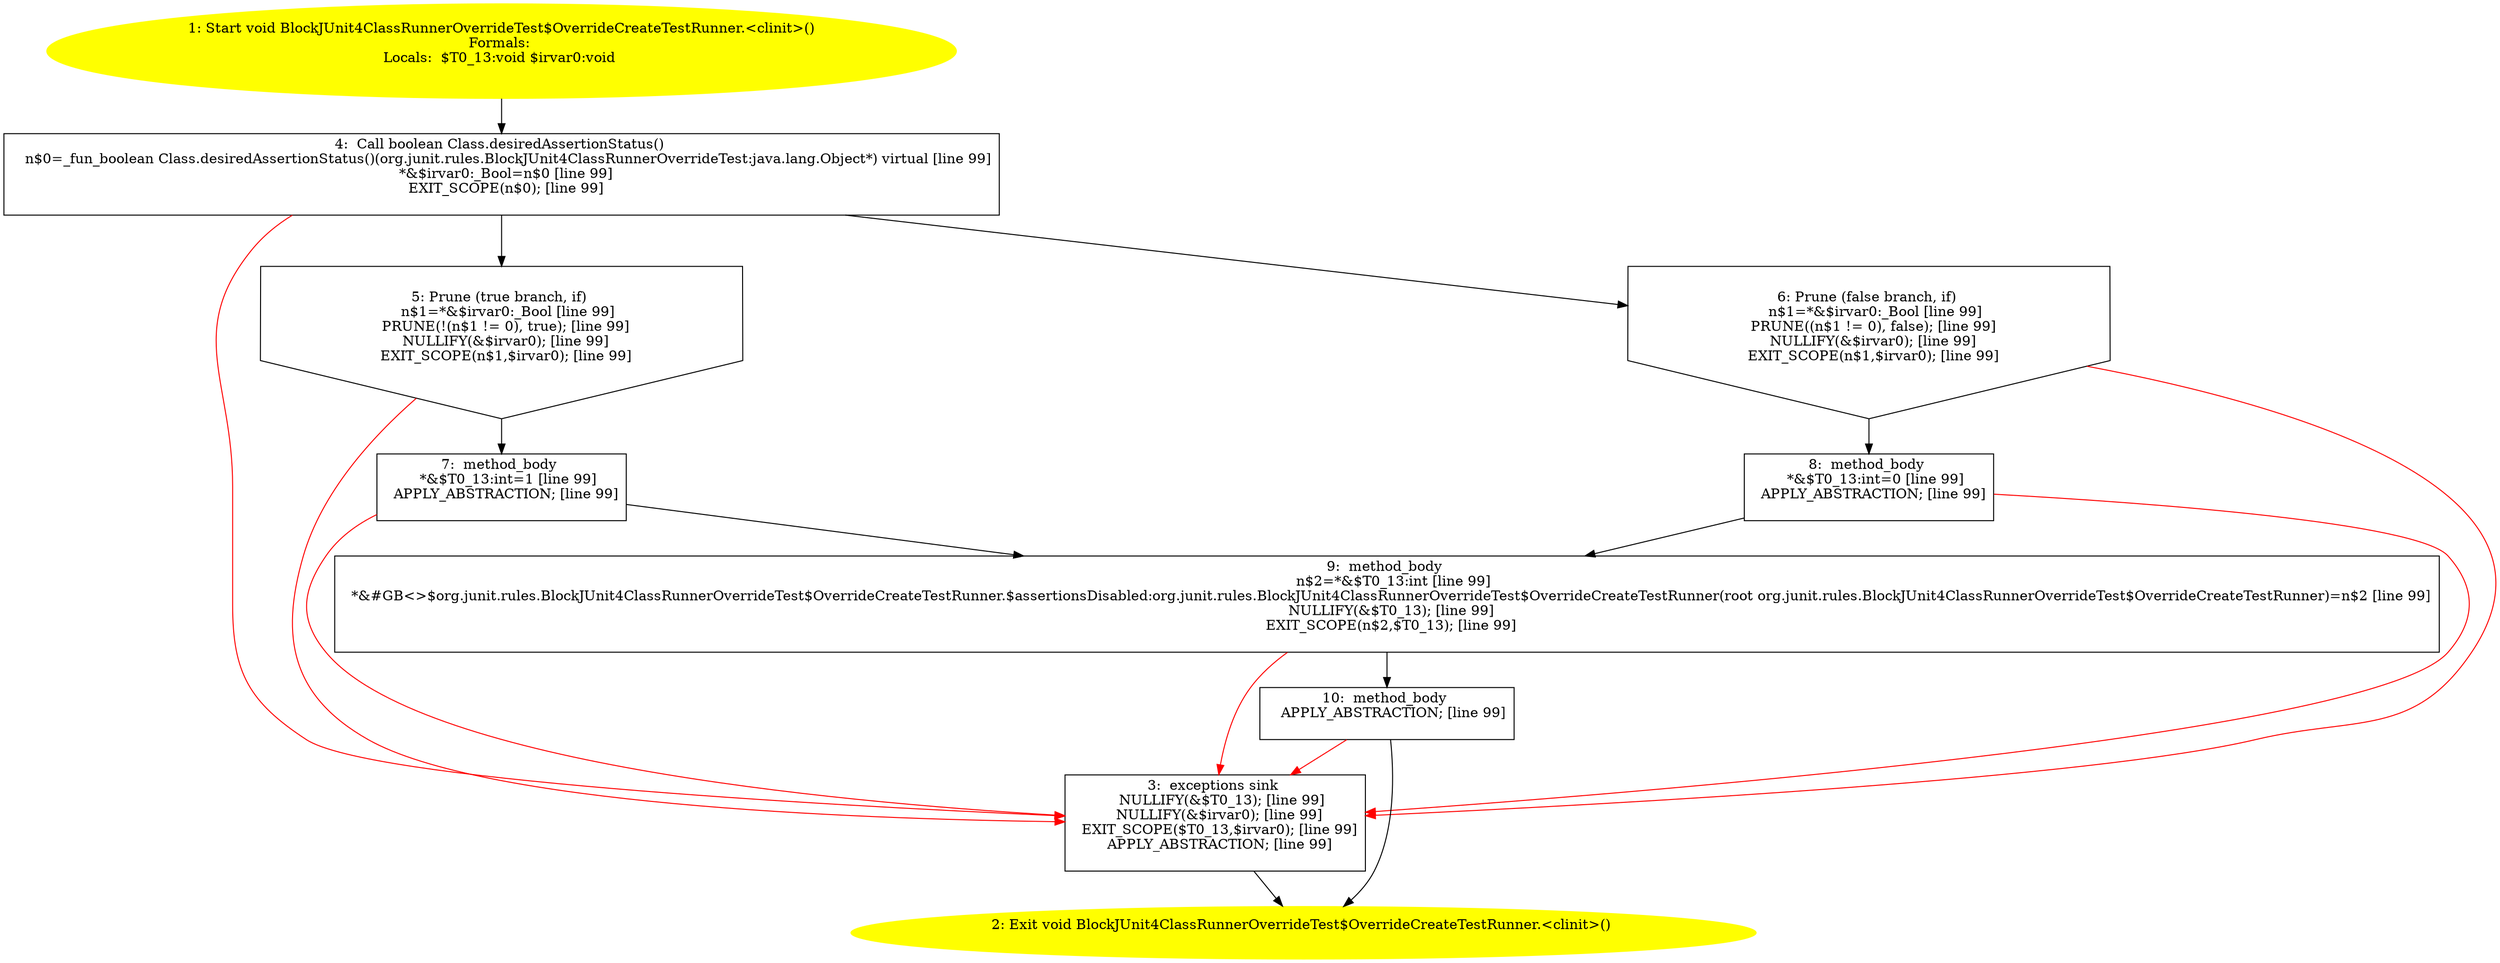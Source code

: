 /* @generated */
digraph cfg {
"org.junit.rules.BlockJUnit4ClassRunnerOverrideTest$OverrideCreateTestRunner.<clinit>():void.aa74437b49cf6b5c145386d555276d31_1" [label="1: Start void BlockJUnit4ClassRunnerOverrideTest$OverrideCreateTestRunner.<clinit>()\nFormals: \nLocals:  $T0_13:void $irvar0:void \n  " color=yellow style=filled]
	

	 "org.junit.rules.BlockJUnit4ClassRunnerOverrideTest$OverrideCreateTestRunner.<clinit>():void.aa74437b49cf6b5c145386d555276d31_1" -> "org.junit.rules.BlockJUnit4ClassRunnerOverrideTest$OverrideCreateTestRunner.<clinit>():void.aa74437b49cf6b5c145386d555276d31_4" ;
"org.junit.rules.BlockJUnit4ClassRunnerOverrideTest$OverrideCreateTestRunner.<clinit>():void.aa74437b49cf6b5c145386d555276d31_2" [label="2: Exit void BlockJUnit4ClassRunnerOverrideTest$OverrideCreateTestRunner.<clinit>() \n  " color=yellow style=filled]
	

"org.junit.rules.BlockJUnit4ClassRunnerOverrideTest$OverrideCreateTestRunner.<clinit>():void.aa74437b49cf6b5c145386d555276d31_3" [label="3:  exceptions sink \n   NULLIFY(&$T0_13); [line 99]\n  NULLIFY(&$irvar0); [line 99]\n  EXIT_SCOPE($T0_13,$irvar0); [line 99]\n  APPLY_ABSTRACTION; [line 99]\n " shape="box"]
	

	 "org.junit.rules.BlockJUnit4ClassRunnerOverrideTest$OverrideCreateTestRunner.<clinit>():void.aa74437b49cf6b5c145386d555276d31_3" -> "org.junit.rules.BlockJUnit4ClassRunnerOverrideTest$OverrideCreateTestRunner.<clinit>():void.aa74437b49cf6b5c145386d555276d31_2" ;
"org.junit.rules.BlockJUnit4ClassRunnerOverrideTest$OverrideCreateTestRunner.<clinit>():void.aa74437b49cf6b5c145386d555276d31_4" [label="4:  Call boolean Class.desiredAssertionStatus() \n   n$0=_fun_boolean Class.desiredAssertionStatus()(org.junit.rules.BlockJUnit4ClassRunnerOverrideTest:java.lang.Object*) virtual [line 99]\n  *&$irvar0:_Bool=n$0 [line 99]\n  EXIT_SCOPE(n$0); [line 99]\n " shape="box"]
	

	 "org.junit.rules.BlockJUnit4ClassRunnerOverrideTest$OverrideCreateTestRunner.<clinit>():void.aa74437b49cf6b5c145386d555276d31_4" -> "org.junit.rules.BlockJUnit4ClassRunnerOverrideTest$OverrideCreateTestRunner.<clinit>():void.aa74437b49cf6b5c145386d555276d31_5" ;
	 "org.junit.rules.BlockJUnit4ClassRunnerOverrideTest$OverrideCreateTestRunner.<clinit>():void.aa74437b49cf6b5c145386d555276d31_4" -> "org.junit.rules.BlockJUnit4ClassRunnerOverrideTest$OverrideCreateTestRunner.<clinit>():void.aa74437b49cf6b5c145386d555276d31_6" ;
	 "org.junit.rules.BlockJUnit4ClassRunnerOverrideTest$OverrideCreateTestRunner.<clinit>():void.aa74437b49cf6b5c145386d555276d31_4" -> "org.junit.rules.BlockJUnit4ClassRunnerOverrideTest$OverrideCreateTestRunner.<clinit>():void.aa74437b49cf6b5c145386d555276d31_3" [color="red" ];
"org.junit.rules.BlockJUnit4ClassRunnerOverrideTest$OverrideCreateTestRunner.<clinit>():void.aa74437b49cf6b5c145386d555276d31_5" [label="5: Prune (true branch, if) \n   n$1=*&$irvar0:_Bool [line 99]\n  PRUNE(!(n$1 != 0), true); [line 99]\n  NULLIFY(&$irvar0); [line 99]\n  EXIT_SCOPE(n$1,$irvar0); [line 99]\n " shape="invhouse"]
	

	 "org.junit.rules.BlockJUnit4ClassRunnerOverrideTest$OverrideCreateTestRunner.<clinit>():void.aa74437b49cf6b5c145386d555276d31_5" -> "org.junit.rules.BlockJUnit4ClassRunnerOverrideTest$OverrideCreateTestRunner.<clinit>():void.aa74437b49cf6b5c145386d555276d31_7" ;
	 "org.junit.rules.BlockJUnit4ClassRunnerOverrideTest$OverrideCreateTestRunner.<clinit>():void.aa74437b49cf6b5c145386d555276d31_5" -> "org.junit.rules.BlockJUnit4ClassRunnerOverrideTest$OverrideCreateTestRunner.<clinit>():void.aa74437b49cf6b5c145386d555276d31_3" [color="red" ];
"org.junit.rules.BlockJUnit4ClassRunnerOverrideTest$OverrideCreateTestRunner.<clinit>():void.aa74437b49cf6b5c145386d555276d31_6" [label="6: Prune (false branch, if) \n   n$1=*&$irvar0:_Bool [line 99]\n  PRUNE((n$1 != 0), false); [line 99]\n  NULLIFY(&$irvar0); [line 99]\n  EXIT_SCOPE(n$1,$irvar0); [line 99]\n " shape="invhouse"]
	

	 "org.junit.rules.BlockJUnit4ClassRunnerOverrideTest$OverrideCreateTestRunner.<clinit>():void.aa74437b49cf6b5c145386d555276d31_6" -> "org.junit.rules.BlockJUnit4ClassRunnerOverrideTest$OverrideCreateTestRunner.<clinit>():void.aa74437b49cf6b5c145386d555276d31_8" ;
	 "org.junit.rules.BlockJUnit4ClassRunnerOverrideTest$OverrideCreateTestRunner.<clinit>():void.aa74437b49cf6b5c145386d555276d31_6" -> "org.junit.rules.BlockJUnit4ClassRunnerOverrideTest$OverrideCreateTestRunner.<clinit>():void.aa74437b49cf6b5c145386d555276d31_3" [color="red" ];
"org.junit.rules.BlockJUnit4ClassRunnerOverrideTest$OverrideCreateTestRunner.<clinit>():void.aa74437b49cf6b5c145386d555276d31_7" [label="7:  method_body \n   *&$T0_13:int=1 [line 99]\n  APPLY_ABSTRACTION; [line 99]\n " shape="box"]
	

	 "org.junit.rules.BlockJUnit4ClassRunnerOverrideTest$OverrideCreateTestRunner.<clinit>():void.aa74437b49cf6b5c145386d555276d31_7" -> "org.junit.rules.BlockJUnit4ClassRunnerOverrideTest$OverrideCreateTestRunner.<clinit>():void.aa74437b49cf6b5c145386d555276d31_9" ;
	 "org.junit.rules.BlockJUnit4ClassRunnerOverrideTest$OverrideCreateTestRunner.<clinit>():void.aa74437b49cf6b5c145386d555276d31_7" -> "org.junit.rules.BlockJUnit4ClassRunnerOverrideTest$OverrideCreateTestRunner.<clinit>():void.aa74437b49cf6b5c145386d555276d31_3" [color="red" ];
"org.junit.rules.BlockJUnit4ClassRunnerOverrideTest$OverrideCreateTestRunner.<clinit>():void.aa74437b49cf6b5c145386d555276d31_8" [label="8:  method_body \n   *&$T0_13:int=0 [line 99]\n  APPLY_ABSTRACTION; [line 99]\n " shape="box"]
	

	 "org.junit.rules.BlockJUnit4ClassRunnerOverrideTest$OverrideCreateTestRunner.<clinit>():void.aa74437b49cf6b5c145386d555276d31_8" -> "org.junit.rules.BlockJUnit4ClassRunnerOverrideTest$OverrideCreateTestRunner.<clinit>():void.aa74437b49cf6b5c145386d555276d31_9" ;
	 "org.junit.rules.BlockJUnit4ClassRunnerOverrideTest$OverrideCreateTestRunner.<clinit>():void.aa74437b49cf6b5c145386d555276d31_8" -> "org.junit.rules.BlockJUnit4ClassRunnerOverrideTest$OverrideCreateTestRunner.<clinit>():void.aa74437b49cf6b5c145386d555276d31_3" [color="red" ];
"org.junit.rules.BlockJUnit4ClassRunnerOverrideTest$OverrideCreateTestRunner.<clinit>():void.aa74437b49cf6b5c145386d555276d31_9" [label="9:  method_body \n   n$2=*&$T0_13:int [line 99]\n  *&#GB<>$org.junit.rules.BlockJUnit4ClassRunnerOverrideTest$OverrideCreateTestRunner.$assertionsDisabled:org.junit.rules.BlockJUnit4ClassRunnerOverrideTest$OverrideCreateTestRunner(root org.junit.rules.BlockJUnit4ClassRunnerOverrideTest$OverrideCreateTestRunner)=n$2 [line 99]\n  NULLIFY(&$T0_13); [line 99]\n  EXIT_SCOPE(n$2,$T0_13); [line 99]\n " shape="box"]
	

	 "org.junit.rules.BlockJUnit4ClassRunnerOverrideTest$OverrideCreateTestRunner.<clinit>():void.aa74437b49cf6b5c145386d555276d31_9" -> "org.junit.rules.BlockJUnit4ClassRunnerOverrideTest$OverrideCreateTestRunner.<clinit>():void.aa74437b49cf6b5c145386d555276d31_10" ;
	 "org.junit.rules.BlockJUnit4ClassRunnerOverrideTest$OverrideCreateTestRunner.<clinit>():void.aa74437b49cf6b5c145386d555276d31_9" -> "org.junit.rules.BlockJUnit4ClassRunnerOverrideTest$OverrideCreateTestRunner.<clinit>():void.aa74437b49cf6b5c145386d555276d31_3" [color="red" ];
"org.junit.rules.BlockJUnit4ClassRunnerOverrideTest$OverrideCreateTestRunner.<clinit>():void.aa74437b49cf6b5c145386d555276d31_10" [label="10:  method_body \n   APPLY_ABSTRACTION; [line 99]\n " shape="box"]
	

	 "org.junit.rules.BlockJUnit4ClassRunnerOverrideTest$OverrideCreateTestRunner.<clinit>():void.aa74437b49cf6b5c145386d555276d31_10" -> "org.junit.rules.BlockJUnit4ClassRunnerOverrideTest$OverrideCreateTestRunner.<clinit>():void.aa74437b49cf6b5c145386d555276d31_2" ;
	 "org.junit.rules.BlockJUnit4ClassRunnerOverrideTest$OverrideCreateTestRunner.<clinit>():void.aa74437b49cf6b5c145386d555276d31_10" -> "org.junit.rules.BlockJUnit4ClassRunnerOverrideTest$OverrideCreateTestRunner.<clinit>():void.aa74437b49cf6b5c145386d555276d31_3" [color="red" ];
}
